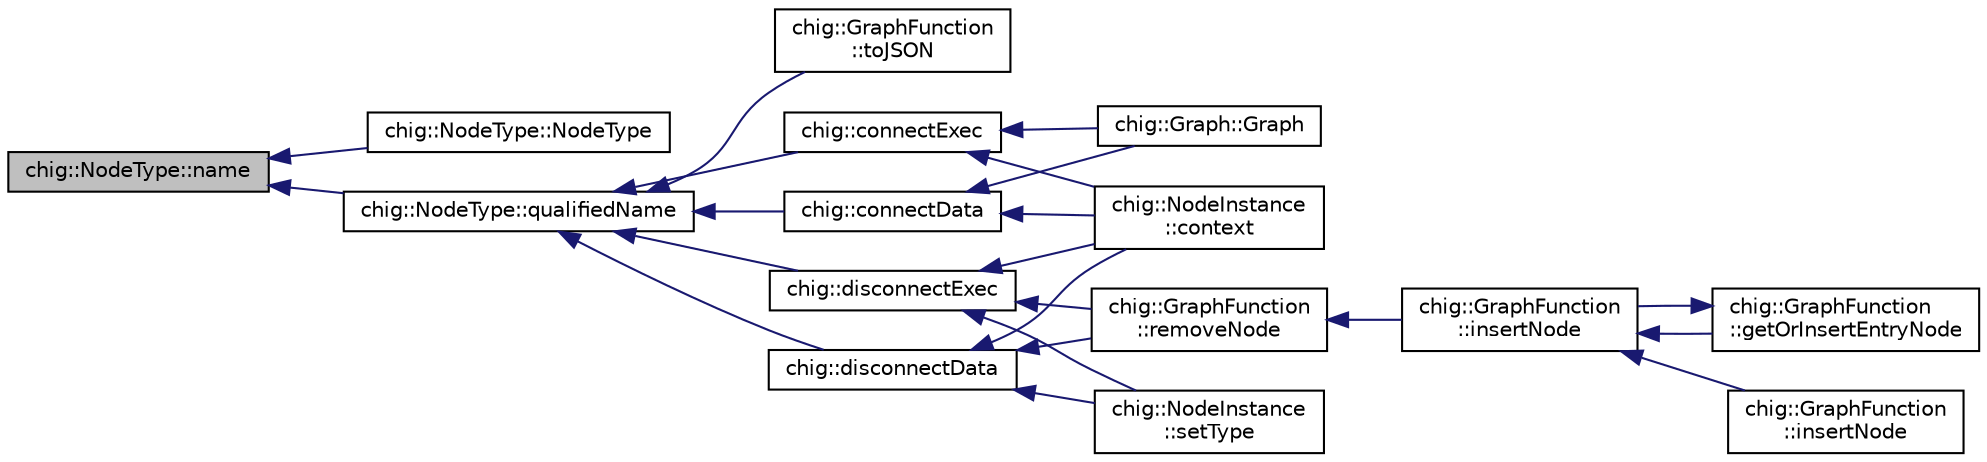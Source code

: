 digraph "chig::NodeType::name"
{
 // INTERACTIVE_SVG=YES
  edge [fontname="Helvetica",fontsize="10",labelfontname="Helvetica",labelfontsize="10"];
  node [fontname="Helvetica",fontsize="10",shape=record];
  rankdir="LR";
  Node95 [label="chig::NodeType::name",height=0.2,width=0.4,color="black", fillcolor="grey75", style="filled", fontcolor="black"];
  Node95 -> Node96 [dir="back",color="midnightblue",fontsize="10",style="solid",fontname="Helvetica"];
  Node96 [label="chig::NodeType::NodeType",height=0.2,width=0.4,color="black", fillcolor="white", style="filled",URL="$structchig_1_1NodeType.html#a40819156921b514082c56e7268b73048"];
  Node95 -> Node97 [dir="back",color="midnightblue",fontsize="10",style="solid",fontname="Helvetica"];
  Node97 [label="chig::NodeType::qualifiedName",height=0.2,width=0.4,color="black", fillcolor="white", style="filled",URL="$structchig_1_1NodeType.html#aec01c9c30813ec9f0e15dda0f7ae34f3"];
  Node97 -> Node98 [dir="back",color="midnightblue",fontsize="10",style="solid",fontname="Helvetica"];
  Node98 [label="chig::GraphFunction\l::toJSON",height=0.2,width=0.4,color="black", fillcolor="white", style="filled",URL="$structchig_1_1GraphFunction.html#a5a8768d5514a31104f0b3a9b5553099c"];
  Node97 -> Node99 [dir="back",color="midnightblue",fontsize="10",style="solid",fontname="Helvetica"];
  Node99 [label="chig::connectData",height=0.2,width=0.4,color="black", fillcolor="white", style="filled",URL="$namespacechig.html#a6820d7f55025ec401bff502f0e6eb10d"];
  Node99 -> Node100 [dir="back",color="midnightblue",fontsize="10",style="solid",fontname="Helvetica"];
  Node100 [label="chig::NodeInstance\l::context",height=0.2,width=0.4,color="black", fillcolor="white", style="filled",URL="$structchig_1_1NodeInstance.html#a664d68ae63b0ec095892d17597ef9623",tooltip="Get the containing Context object. "];
  Node99 -> Node101 [dir="back",color="midnightblue",fontsize="10",style="solid",fontname="Helvetica"];
  Node101 [label="chig::Graph::Graph",height=0.2,width=0.4,color="black", fillcolor="white", style="filled",URL="$structchig_1_1Graph.html#a3e0191ef63e6fa4137cebae20b27b9ed"];
  Node97 -> Node102 [dir="back",color="midnightblue",fontsize="10",style="solid",fontname="Helvetica"];
  Node102 [label="chig::connectExec",height=0.2,width=0.4,color="black", fillcolor="white", style="filled",URL="$namespacechig.html#aaf977bd046a5f4dc2f25c97a567ec0f1"];
  Node102 -> Node100 [dir="back",color="midnightblue",fontsize="10",style="solid",fontname="Helvetica"];
  Node102 -> Node101 [dir="back",color="midnightblue",fontsize="10",style="solid",fontname="Helvetica"];
  Node97 -> Node103 [dir="back",color="midnightblue",fontsize="10",style="solid",fontname="Helvetica"];
  Node103 [label="chig::disconnectData",height=0.2,width=0.4,color="black", fillcolor="white", style="filled",URL="$namespacechig.html#a5977e55ae63e7f16a0ac342e2311e1b6"];
  Node103 -> Node100 [dir="back",color="midnightblue",fontsize="10",style="solid",fontname="Helvetica"];
  Node103 -> Node104 [dir="back",color="midnightblue",fontsize="10",style="solid",fontname="Helvetica"];
  Node104 [label="chig::GraphFunction\l::removeNode",height=0.2,width=0.4,color="black", fillcolor="white", style="filled",URL="$structchig_1_1GraphFunction.html#a398599d8fe1982a3c76462b1b2375a6e"];
  Node104 -> Node105 [dir="back",color="midnightblue",fontsize="10",style="solid",fontname="Helvetica"];
  Node105 [label="chig::GraphFunction\l::insertNode",height=0.2,width=0.4,color="black", fillcolor="white", style="filled",URL="$structchig_1_1GraphFunction.html#a70b74dd7330f7afb2b3ab38feebd57c5"];
  Node105 -> Node106 [dir="back",color="midnightblue",fontsize="10",style="solid",fontname="Helvetica"];
  Node106 [label="chig::GraphFunction\l::getOrInsertEntryNode",height=0.2,width=0.4,color="black", fillcolor="white", style="filled",URL="$structchig_1_1GraphFunction.html#a1fd77fbd5bb46690fdc79cd9c6d35917"];
  Node106 -> Node105 [dir="back",color="midnightblue",fontsize="10",style="solid",fontname="Helvetica"];
  Node105 -> Node107 [dir="back",color="midnightblue",fontsize="10",style="solid",fontname="Helvetica"];
  Node107 [label="chig::GraphFunction\l::insertNode",height=0.2,width=0.4,color="black", fillcolor="white", style="filled",URL="$structchig_1_1GraphFunction.html#a449ab966907b5e32dd00d5f6bb1b3ede"];
  Node103 -> Node108 [dir="back",color="midnightblue",fontsize="10",style="solid",fontname="Helvetica"];
  Node108 [label="chig::NodeInstance\l::setType",height=0.2,width=0.4,color="black", fillcolor="white", style="filled",URL="$structchig_1_1NodeInstance.html#ab7b23fb84fff7176f7a6e62ce3762153"];
  Node97 -> Node109 [dir="back",color="midnightblue",fontsize="10",style="solid",fontname="Helvetica"];
  Node109 [label="chig::disconnectExec",height=0.2,width=0.4,color="black", fillcolor="white", style="filled",URL="$namespacechig.html#a215d31f09c52ea11a74173e7ac1392bb"];
  Node109 -> Node100 [dir="back",color="midnightblue",fontsize="10",style="solid",fontname="Helvetica"];
  Node109 -> Node104 [dir="back",color="midnightblue",fontsize="10",style="solid",fontname="Helvetica"];
  Node109 -> Node108 [dir="back",color="midnightblue",fontsize="10",style="solid",fontname="Helvetica"];
}

